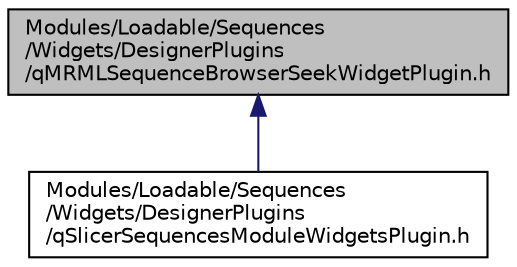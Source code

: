 digraph "Modules/Loadable/Sequences/Widgets/DesignerPlugins/qMRMLSequenceBrowserSeekWidgetPlugin.h"
{
  bgcolor="transparent";
  edge [fontname="Helvetica",fontsize="10",labelfontname="Helvetica",labelfontsize="10"];
  node [fontname="Helvetica",fontsize="10",shape=record];
  Node5 [label="Modules/Loadable/Sequences\l/Widgets/DesignerPlugins\l/qMRMLSequenceBrowserSeekWidgetPlugin.h",height=0.2,width=0.4,color="black", fillcolor="grey75", style="filled", fontcolor="black"];
  Node5 -> Node6 [dir="back",color="midnightblue",fontsize="10",style="solid",fontname="Helvetica"];
  Node6 [label="Modules/Loadable/Sequences\l/Widgets/DesignerPlugins\l/qSlicerSequencesModuleWidgetsPlugin.h",height=0.2,width=0.4,color="black",URL="$qSlicerSequencesModuleWidgetsPlugin_8h.html"];
}
